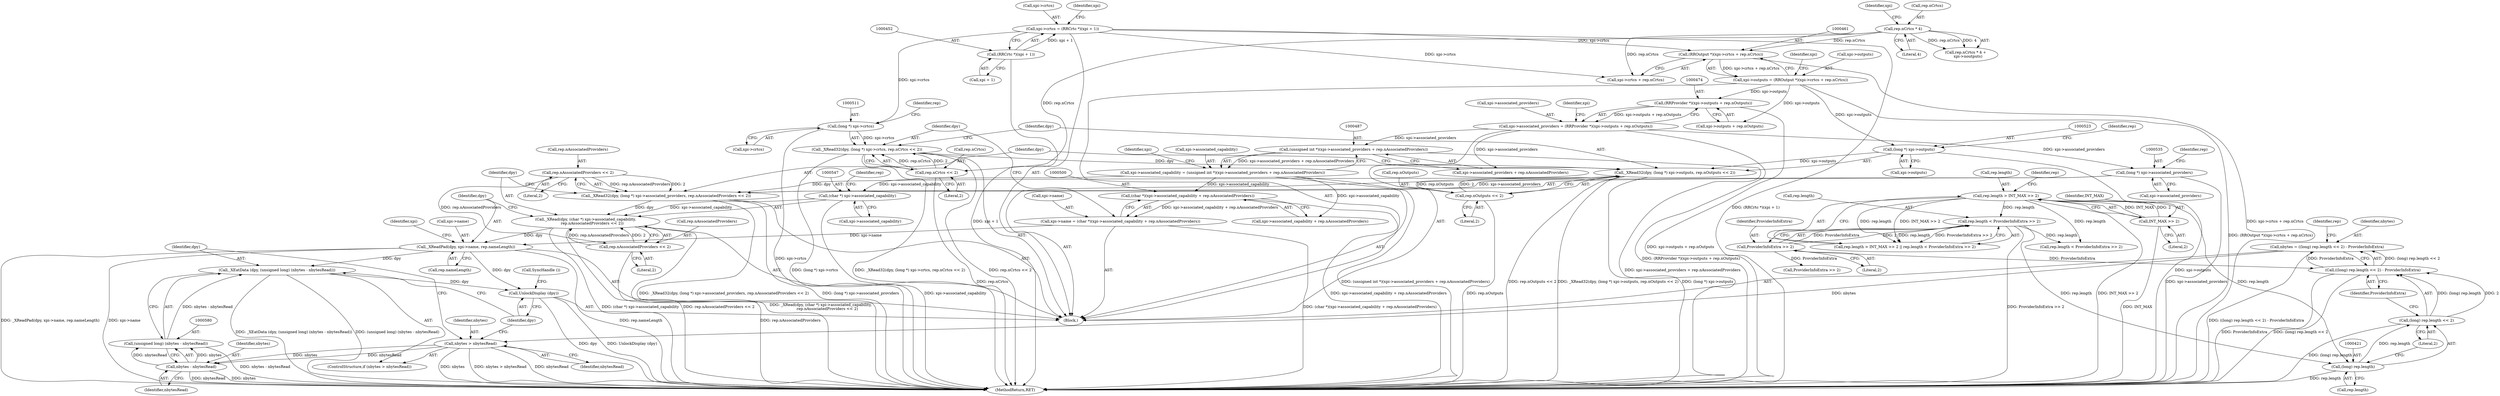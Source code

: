digraph "0_libXrandr_a0df3e1c7728205e5c7650b2e6dce684139254a6_1@pointer" {
"1000577" [label="(Call,_XEatData (dpy, (unsigned long) (nbytes - nbytesRead)))"];
"1000556" [label="(Call,_XReadPad(dpy, xpi->name, rep.nameLength))"];
"1000544" [label="(Call,_XRead(dpy, (char *) xpi->associated_capability,\n           rep.nAssociatedProviders << 2))"];
"1000532" [label="(Call,_XRead32(dpy, (long *) xpi->associated_providers, rep.nAssociatedProviders << 2))"];
"1000520" [label="(Call,_XRead32(dpy, (long *) xpi->outputs, rep.nOutputs << 2))"];
"1000508" [label="(Call,_XRead32(dpy, (long *) xpi->crtcs, rep.nCrtcs << 2))"];
"1000510" [label="(Call,(long *) xpi->crtcs)"];
"1000447" [label="(Call,xpi->crtcs = (RRCrtc *)(xpi + 1))"];
"1000451" [label="(Call,(RRCrtc *)(xpi + 1))"];
"1000515" [label="(Call,rep.nCrtcs << 2)"];
"1000429" [label="(Call,rep.nCrtcs * 4)"];
"1000522" [label="(Call,(long *) xpi->outputs)"];
"1000456" [label="(Call,xpi->outputs = (RROutput *)(xpi->crtcs + rep.nCrtcs))"];
"1000460" [label="(Call,(RROutput *)(xpi->crtcs + rep.nCrtcs))"];
"1000527" [label="(Call,rep.nOutputs << 2)"];
"1000534" [label="(Call,(long *) xpi->associated_providers)"];
"1000469" [label="(Call,xpi->associated_providers = (RRProvider *)(xpi->outputs + rep.nOutputs))"];
"1000473" [label="(Call,(RRProvider *)(xpi->outputs + rep.nOutputs))"];
"1000539" [label="(Call,rep.nAssociatedProviders << 2)"];
"1000546" [label="(Call,(char *) xpi->associated_capability)"];
"1000482" [label="(Call,xpi->associated_capability = (unsigned int *)(xpi->associated_providers + rep.nAssociatedProviders))"];
"1000486" [label="(Call,(unsigned int *)(xpi->associated_providers + rep.nAssociatedProviders))"];
"1000551" [label="(Call,rep.nAssociatedProviders << 2)"];
"1000495" [label="(Call,xpi->name = (char *)(xpi->associated_capability + rep.nAssociatedProviders))"];
"1000499" [label="(Call,(char *)(xpi->associated_capability + rep.nAssociatedProviders))"];
"1000579" [label="(Call,(unsigned long) (nbytes - nbytesRead))"];
"1000581" [label="(Call,nbytes - nbytesRead)"];
"1000574" [label="(Call,nbytes > nbytesRead)"];
"1000416" [label="(Call,nbytes = ((long) rep.length << 2) - ProviderInfoExtra)"];
"1000418" [label="(Call,((long) rep.length << 2) - ProviderInfoExtra)"];
"1000419" [label="(Call,(long) rep.length << 2)"];
"1000420" [label="(Call,(long) rep.length)"];
"1000373" [label="(Call,rep.length > INT_MAX >> 2)"];
"1000377" [label="(Call,INT_MAX >> 2)"];
"1000380" [label="(Call,rep.length < ProviderInfoExtra >> 2)"];
"1000384" [label="(Call,ProviderInfoExtra >> 2)"];
"1000584" [label="(Call,UnlockDisplay (dpy))"];
"1000501" [label="(Call,xpi->associated_capability + rep.nAssociatedProviders)"];
"1000422" [label="(Call,rep.length)"];
"1000546" [label="(Call,(char *) xpi->associated_capability)"];
"1000393" [label="(Call,ProviderInfoExtra >> 2)"];
"1000384" [label="(Call,ProviderInfoExtra >> 2)"];
"1000378" [label="(Identifier,INT_MAX)"];
"1000484" [label="(Identifier,xpi)"];
"1000482" [label="(Call,xpi->associated_capability = (unsigned int *)(xpi->associated_providers + rep.nAssociatedProviders))"];
"1000448" [label="(Call,xpi->crtcs)"];
"1000435" [label="(Identifier,xpi)"];
"1000584" [label="(Call,UnlockDisplay (dpy))"];
"1000577" [label="(Call,_XEatData (dpy, (unsigned long) (nbytes - nbytesRead)))"];
"1000529" [label="(Identifier,rep)"];
"1000473" [label="(Call,(RRProvider *)(xpi->outputs + rep.nOutputs))"];
"1000377" [label="(Call,INT_MAX >> 2)"];
"1000527" [label="(Call,rep.nOutputs << 2)"];
"1000471" [label="(Identifier,xpi)"];
"1000576" [label="(Identifier,nbytesRead)"];
"1000419" [label="(Call,(long) rep.length << 2)"];
"1000426" [label="(Identifier,ProviderInfoExtra)"];
"1000469" [label="(Call,xpi->associated_providers = (RRProvider *)(xpi->outputs + rep.nOutputs))"];
"1000582" [label="(Identifier,nbytes)"];
"1000534" [label="(Call,(long *) xpi->associated_providers)"];
"1000512" [label="(Call,xpi->crtcs)"];
"1000508" [label="(Call,_XRead32(dpy, (long *) xpi->crtcs, rep.nCrtcs << 2))"];
"1000495" [label="(Call,xpi->name = (char *)(xpi->associated_capability + rep.nAssociatedProviders))"];
"1000591" [label="(MethodReturn,RET)"];
"1000540" [label="(Call,rep.nAssociatedProviders)"];
"1000380" [label="(Call,rep.length < ProviderInfoExtra >> 2)"];
"1000515" [label="(Call,rep.nCrtcs << 2)"];
"1000531" [label="(Literal,2)"];
"1000522" [label="(Call,(long *) xpi->outputs)"];
"1000497" [label="(Identifier,xpi)"];
"1000374" [label="(Call,rep.length)"];
"1000382" [label="(Identifier,rep)"];
"1000430" [label="(Call,rep.nCrtcs)"];
"1000373" [label="(Call,rep.length > INT_MAX >> 2)"];
"1000532" [label="(Call,_XRead32(dpy, (long *) xpi->associated_providers, rep.nAssociatedProviders << 2))"];
"1000528" [label="(Call,rep.nOutputs)"];
"1000475" [label="(Call,xpi->outputs + rep.nOutputs)"];
"1000499" [label="(Call,(char *)(xpi->associated_capability + rep.nAssociatedProviders))"];
"1000555" [label="(Literal,2)"];
"1000541" [label="(Identifier,rep)"];
"1000536" [label="(Call,xpi->associated_providers)"];
"1000418" [label="(Call,((long) rep.length << 2) - ProviderInfoExtra)"];
"1000574" [label="(Call,nbytes > nbytesRead)"];
"1000456" [label="(Call,xpi->outputs = (RROutput *)(xpi->crtcs + rep.nCrtcs))"];
"1000417" [label="(Identifier,nbytes)"];
"1000510" [label="(Call,(long *) xpi->crtcs)"];
"1000381" [label="(Call,rep.length)"];
"1000385" [label="(Identifier,ProviderInfoExtra)"];
"1000575" [label="(Identifier,nbytes)"];
"1000557" [label="(Identifier,dpy)"];
"1000551" [label="(Call,rep.nAssociatedProviders << 2)"];
"1000488" [label="(Call,xpi->associated_providers + rep.nAssociatedProviders)"];
"1000483" [label="(Call,xpi->associated_capability)"];
"1000579" [label="(Call,(unsigned long) (nbytes - nbytesRead))"];
"1000451" [label="(Call,(RRCrtc *)(xpi + 1))"];
"1000520" [label="(Call,_XRead32(dpy, (long *) xpi->outputs, rep.nOutputs << 2))"];
"1000470" [label="(Call,xpi->associated_providers)"];
"1000457" [label="(Call,xpi->outputs)"];
"1000496" [label="(Call,xpi->name)"];
"1000558" [label="(Call,xpi->name)"];
"1000458" [label="(Identifier,xpi)"];
"1000553" [label="(Identifier,rep)"];
"1000545" [label="(Identifier,dpy)"];
"1000585" [label="(Identifier,dpy)"];
"1000567" [label="(Identifier,xpi)"];
"1000583" [label="(Identifier,nbytesRead)"];
"1000519" [label="(Literal,2)"];
"1000429" [label="(Call,rep.nCrtcs * 4)"];
"1000581" [label="(Call,nbytes - nbytesRead)"];
"1000453" [label="(Call,xpi + 1)"];
"1000431" [label="(Identifier,rep)"];
"1000586" [label="(Call,SyncHandle ())"];
"1000509" [label="(Identifier,dpy)"];
"1000460" [label="(Call,(RROutput *)(xpi->crtcs + rep.nCrtcs))"];
"1000578" [label="(Identifier,dpy)"];
"1000524" [label="(Call,xpi->outputs)"];
"1000486" [label="(Call,(unsigned int *)(xpi->associated_providers + rep.nAssociatedProviders))"];
"1000543" [label="(Literal,2)"];
"1000539" [label="(Call,rep.nAssociatedProviders << 2)"];
"1000386" [label="(Literal,2)"];
"1000433" [label="(Literal,4)"];
"1000425" [label="(Literal,2)"];
"1000552" [label="(Call,rep.nAssociatedProviders)"];
"1000416" [label="(Call,nbytes = ((long) rep.length << 2) - ProviderInfoExtra)"];
"1000447" [label="(Call,xpi->crtcs = (RRCrtc *)(xpi + 1))"];
"1000517" [label="(Identifier,rep)"];
"1000516" [label="(Call,rep.nCrtcs)"];
"1000556" [label="(Call,_XReadPad(dpy, xpi->name, rep.nameLength))"];
"1000389" [label="(Call,rep.length < ProviderInfoExtra >> 2)"];
"1000372" [label="(Call,rep.length > INT_MAX >> 2 || rep.length < ProviderInfoExtra >> 2)"];
"1000533" [label="(Identifier,dpy)"];
"1000462" [label="(Call,xpi->crtcs + rep.nCrtcs)"];
"1000428" [label="(Call,rep.nCrtcs * 4 +\n    xpi->noutputs)"];
"1000544" [label="(Call,_XRead(dpy, (char *) xpi->associated_capability,\n           rep.nAssociatedProviders << 2))"];
"1000548" [label="(Call,xpi->associated_capability)"];
"1000573" [label="(ControlStructure,if (nbytes > nbytesRead))"];
"1000379" [label="(Literal,2)"];
"1000105" [label="(Block,)"];
"1000561" [label="(Call,rep.nameLength)"];
"1000521" [label="(Identifier,dpy)"];
"1000420" [label="(Call,(long) rep.length)"];
"1000577" -> "1000573"  [label="AST: "];
"1000577" -> "1000579"  [label="CFG: "];
"1000578" -> "1000577"  [label="AST: "];
"1000579" -> "1000577"  [label="AST: "];
"1000585" -> "1000577"  [label="CFG: "];
"1000577" -> "1000591"  [label="DDG: (unsigned long) (nbytes - nbytesRead)"];
"1000577" -> "1000591"  [label="DDG: _XEatData (dpy, (unsigned long) (nbytes - nbytesRead))"];
"1000556" -> "1000577"  [label="DDG: dpy"];
"1000579" -> "1000577"  [label="DDG: nbytes - nbytesRead"];
"1000577" -> "1000584"  [label="DDG: dpy"];
"1000556" -> "1000105"  [label="AST: "];
"1000556" -> "1000561"  [label="CFG: "];
"1000557" -> "1000556"  [label="AST: "];
"1000558" -> "1000556"  [label="AST: "];
"1000561" -> "1000556"  [label="AST: "];
"1000567" -> "1000556"  [label="CFG: "];
"1000556" -> "1000591"  [label="DDG: _XReadPad(dpy, xpi->name, rep.nameLength)"];
"1000556" -> "1000591"  [label="DDG: xpi->name"];
"1000556" -> "1000591"  [label="DDG: rep.nameLength"];
"1000544" -> "1000556"  [label="DDG: dpy"];
"1000495" -> "1000556"  [label="DDG: xpi->name"];
"1000556" -> "1000584"  [label="DDG: dpy"];
"1000544" -> "1000105"  [label="AST: "];
"1000544" -> "1000551"  [label="CFG: "];
"1000545" -> "1000544"  [label="AST: "];
"1000546" -> "1000544"  [label="AST: "];
"1000551" -> "1000544"  [label="AST: "];
"1000557" -> "1000544"  [label="CFG: "];
"1000544" -> "1000591"  [label="DDG: (char *) xpi->associated_capability"];
"1000544" -> "1000591"  [label="DDG: rep.nAssociatedProviders << 2"];
"1000544" -> "1000591"  [label="DDG: _XRead(dpy, (char *) xpi->associated_capability,\n           rep.nAssociatedProviders << 2)"];
"1000532" -> "1000544"  [label="DDG: dpy"];
"1000546" -> "1000544"  [label="DDG: xpi->associated_capability"];
"1000551" -> "1000544"  [label="DDG: rep.nAssociatedProviders"];
"1000551" -> "1000544"  [label="DDG: 2"];
"1000532" -> "1000105"  [label="AST: "];
"1000532" -> "1000539"  [label="CFG: "];
"1000533" -> "1000532"  [label="AST: "];
"1000534" -> "1000532"  [label="AST: "];
"1000539" -> "1000532"  [label="AST: "];
"1000545" -> "1000532"  [label="CFG: "];
"1000532" -> "1000591"  [label="DDG: (long *) xpi->associated_providers"];
"1000532" -> "1000591"  [label="DDG: _XRead32(dpy, (long *) xpi->associated_providers, rep.nAssociatedProviders << 2)"];
"1000520" -> "1000532"  [label="DDG: dpy"];
"1000534" -> "1000532"  [label="DDG: xpi->associated_providers"];
"1000539" -> "1000532"  [label="DDG: rep.nAssociatedProviders"];
"1000539" -> "1000532"  [label="DDG: 2"];
"1000520" -> "1000105"  [label="AST: "];
"1000520" -> "1000527"  [label="CFG: "];
"1000521" -> "1000520"  [label="AST: "];
"1000522" -> "1000520"  [label="AST: "];
"1000527" -> "1000520"  [label="AST: "];
"1000533" -> "1000520"  [label="CFG: "];
"1000520" -> "1000591"  [label="DDG: _XRead32(dpy, (long *) xpi->outputs, rep.nOutputs << 2)"];
"1000520" -> "1000591"  [label="DDG: (long *) xpi->outputs"];
"1000520" -> "1000591"  [label="DDG: rep.nOutputs << 2"];
"1000508" -> "1000520"  [label="DDG: dpy"];
"1000522" -> "1000520"  [label="DDG: xpi->outputs"];
"1000527" -> "1000520"  [label="DDG: rep.nOutputs"];
"1000527" -> "1000520"  [label="DDG: 2"];
"1000508" -> "1000105"  [label="AST: "];
"1000508" -> "1000515"  [label="CFG: "];
"1000509" -> "1000508"  [label="AST: "];
"1000510" -> "1000508"  [label="AST: "];
"1000515" -> "1000508"  [label="AST: "];
"1000521" -> "1000508"  [label="CFG: "];
"1000508" -> "1000591"  [label="DDG: rep.nCrtcs << 2"];
"1000508" -> "1000591"  [label="DDG: (long *) xpi->crtcs"];
"1000508" -> "1000591"  [label="DDG: _XRead32(dpy, (long *) xpi->crtcs, rep.nCrtcs << 2)"];
"1000510" -> "1000508"  [label="DDG: xpi->crtcs"];
"1000515" -> "1000508"  [label="DDG: rep.nCrtcs"];
"1000515" -> "1000508"  [label="DDG: 2"];
"1000510" -> "1000512"  [label="CFG: "];
"1000511" -> "1000510"  [label="AST: "];
"1000512" -> "1000510"  [label="AST: "];
"1000517" -> "1000510"  [label="CFG: "];
"1000510" -> "1000591"  [label="DDG: xpi->crtcs"];
"1000447" -> "1000510"  [label="DDG: xpi->crtcs"];
"1000447" -> "1000105"  [label="AST: "];
"1000447" -> "1000451"  [label="CFG: "];
"1000448" -> "1000447"  [label="AST: "];
"1000451" -> "1000447"  [label="AST: "];
"1000458" -> "1000447"  [label="CFG: "];
"1000447" -> "1000591"  [label="DDG: (RRCrtc *)(xpi + 1)"];
"1000451" -> "1000447"  [label="DDG: xpi + 1"];
"1000447" -> "1000460"  [label="DDG: xpi->crtcs"];
"1000447" -> "1000462"  [label="DDG: xpi->crtcs"];
"1000451" -> "1000453"  [label="CFG: "];
"1000452" -> "1000451"  [label="AST: "];
"1000453" -> "1000451"  [label="AST: "];
"1000451" -> "1000591"  [label="DDG: xpi + 1"];
"1000515" -> "1000519"  [label="CFG: "];
"1000516" -> "1000515"  [label="AST: "];
"1000519" -> "1000515"  [label="AST: "];
"1000515" -> "1000591"  [label="DDG: rep.nCrtcs"];
"1000429" -> "1000515"  [label="DDG: rep.nCrtcs"];
"1000429" -> "1000428"  [label="AST: "];
"1000429" -> "1000433"  [label="CFG: "];
"1000430" -> "1000429"  [label="AST: "];
"1000433" -> "1000429"  [label="AST: "];
"1000435" -> "1000429"  [label="CFG: "];
"1000429" -> "1000428"  [label="DDG: rep.nCrtcs"];
"1000429" -> "1000428"  [label="DDG: 4"];
"1000429" -> "1000460"  [label="DDG: rep.nCrtcs"];
"1000429" -> "1000462"  [label="DDG: rep.nCrtcs"];
"1000522" -> "1000524"  [label="CFG: "];
"1000523" -> "1000522"  [label="AST: "];
"1000524" -> "1000522"  [label="AST: "];
"1000529" -> "1000522"  [label="CFG: "];
"1000522" -> "1000591"  [label="DDG: xpi->outputs"];
"1000456" -> "1000522"  [label="DDG: xpi->outputs"];
"1000456" -> "1000105"  [label="AST: "];
"1000456" -> "1000460"  [label="CFG: "];
"1000457" -> "1000456"  [label="AST: "];
"1000460" -> "1000456"  [label="AST: "];
"1000471" -> "1000456"  [label="CFG: "];
"1000456" -> "1000591"  [label="DDG: (RROutput *)(xpi->crtcs + rep.nCrtcs)"];
"1000460" -> "1000456"  [label="DDG: xpi->crtcs + rep.nCrtcs"];
"1000456" -> "1000473"  [label="DDG: xpi->outputs"];
"1000456" -> "1000475"  [label="DDG: xpi->outputs"];
"1000460" -> "1000462"  [label="CFG: "];
"1000461" -> "1000460"  [label="AST: "];
"1000462" -> "1000460"  [label="AST: "];
"1000460" -> "1000591"  [label="DDG: xpi->crtcs + rep.nCrtcs"];
"1000527" -> "1000531"  [label="CFG: "];
"1000528" -> "1000527"  [label="AST: "];
"1000531" -> "1000527"  [label="AST: "];
"1000527" -> "1000591"  [label="DDG: rep.nOutputs"];
"1000534" -> "1000536"  [label="CFG: "];
"1000535" -> "1000534"  [label="AST: "];
"1000536" -> "1000534"  [label="AST: "];
"1000541" -> "1000534"  [label="CFG: "];
"1000534" -> "1000591"  [label="DDG: xpi->associated_providers"];
"1000469" -> "1000534"  [label="DDG: xpi->associated_providers"];
"1000469" -> "1000105"  [label="AST: "];
"1000469" -> "1000473"  [label="CFG: "];
"1000470" -> "1000469"  [label="AST: "];
"1000473" -> "1000469"  [label="AST: "];
"1000484" -> "1000469"  [label="CFG: "];
"1000469" -> "1000591"  [label="DDG: (RRProvider *)(xpi->outputs + rep.nOutputs)"];
"1000473" -> "1000469"  [label="DDG: xpi->outputs + rep.nOutputs"];
"1000469" -> "1000486"  [label="DDG: xpi->associated_providers"];
"1000469" -> "1000488"  [label="DDG: xpi->associated_providers"];
"1000473" -> "1000475"  [label="CFG: "];
"1000474" -> "1000473"  [label="AST: "];
"1000475" -> "1000473"  [label="AST: "];
"1000473" -> "1000591"  [label="DDG: xpi->outputs + rep.nOutputs"];
"1000539" -> "1000543"  [label="CFG: "];
"1000540" -> "1000539"  [label="AST: "];
"1000543" -> "1000539"  [label="AST: "];
"1000539" -> "1000551"  [label="DDG: rep.nAssociatedProviders"];
"1000546" -> "1000548"  [label="CFG: "];
"1000547" -> "1000546"  [label="AST: "];
"1000548" -> "1000546"  [label="AST: "];
"1000553" -> "1000546"  [label="CFG: "];
"1000546" -> "1000591"  [label="DDG: xpi->associated_capability"];
"1000482" -> "1000546"  [label="DDG: xpi->associated_capability"];
"1000482" -> "1000105"  [label="AST: "];
"1000482" -> "1000486"  [label="CFG: "];
"1000483" -> "1000482"  [label="AST: "];
"1000486" -> "1000482"  [label="AST: "];
"1000497" -> "1000482"  [label="CFG: "];
"1000482" -> "1000591"  [label="DDG: (unsigned int *)(xpi->associated_providers + rep.nAssociatedProviders)"];
"1000486" -> "1000482"  [label="DDG: xpi->associated_providers + rep.nAssociatedProviders"];
"1000482" -> "1000499"  [label="DDG: xpi->associated_capability"];
"1000482" -> "1000501"  [label="DDG: xpi->associated_capability"];
"1000486" -> "1000488"  [label="CFG: "];
"1000487" -> "1000486"  [label="AST: "];
"1000488" -> "1000486"  [label="AST: "];
"1000486" -> "1000591"  [label="DDG: xpi->associated_providers + rep.nAssociatedProviders"];
"1000551" -> "1000555"  [label="CFG: "];
"1000552" -> "1000551"  [label="AST: "];
"1000555" -> "1000551"  [label="AST: "];
"1000551" -> "1000591"  [label="DDG: rep.nAssociatedProviders"];
"1000495" -> "1000105"  [label="AST: "];
"1000495" -> "1000499"  [label="CFG: "];
"1000496" -> "1000495"  [label="AST: "];
"1000499" -> "1000495"  [label="AST: "];
"1000509" -> "1000495"  [label="CFG: "];
"1000495" -> "1000591"  [label="DDG: (char *)(xpi->associated_capability + rep.nAssociatedProviders)"];
"1000499" -> "1000495"  [label="DDG: xpi->associated_capability + rep.nAssociatedProviders"];
"1000499" -> "1000501"  [label="CFG: "];
"1000500" -> "1000499"  [label="AST: "];
"1000501" -> "1000499"  [label="AST: "];
"1000499" -> "1000591"  [label="DDG: xpi->associated_capability + rep.nAssociatedProviders"];
"1000579" -> "1000581"  [label="CFG: "];
"1000580" -> "1000579"  [label="AST: "];
"1000581" -> "1000579"  [label="AST: "];
"1000579" -> "1000591"  [label="DDG: nbytes - nbytesRead"];
"1000581" -> "1000579"  [label="DDG: nbytes"];
"1000581" -> "1000579"  [label="DDG: nbytesRead"];
"1000581" -> "1000583"  [label="CFG: "];
"1000582" -> "1000581"  [label="AST: "];
"1000583" -> "1000581"  [label="AST: "];
"1000581" -> "1000591"  [label="DDG: nbytesRead"];
"1000581" -> "1000591"  [label="DDG: nbytes"];
"1000574" -> "1000581"  [label="DDG: nbytes"];
"1000574" -> "1000581"  [label="DDG: nbytesRead"];
"1000574" -> "1000573"  [label="AST: "];
"1000574" -> "1000576"  [label="CFG: "];
"1000575" -> "1000574"  [label="AST: "];
"1000576" -> "1000574"  [label="AST: "];
"1000578" -> "1000574"  [label="CFG: "];
"1000585" -> "1000574"  [label="CFG: "];
"1000574" -> "1000591"  [label="DDG: nbytes"];
"1000574" -> "1000591"  [label="DDG: nbytes > nbytesRead"];
"1000574" -> "1000591"  [label="DDG: nbytesRead"];
"1000416" -> "1000574"  [label="DDG: nbytes"];
"1000416" -> "1000105"  [label="AST: "];
"1000416" -> "1000418"  [label="CFG: "];
"1000417" -> "1000416"  [label="AST: "];
"1000418" -> "1000416"  [label="AST: "];
"1000431" -> "1000416"  [label="CFG: "];
"1000416" -> "1000591"  [label="DDG: ((long) rep.length << 2) - ProviderInfoExtra"];
"1000418" -> "1000416"  [label="DDG: (long) rep.length << 2"];
"1000418" -> "1000416"  [label="DDG: ProviderInfoExtra"];
"1000418" -> "1000426"  [label="CFG: "];
"1000419" -> "1000418"  [label="AST: "];
"1000426" -> "1000418"  [label="AST: "];
"1000418" -> "1000591"  [label="DDG: ProviderInfoExtra"];
"1000418" -> "1000591"  [label="DDG: (long) rep.length << 2"];
"1000419" -> "1000418"  [label="DDG: (long) rep.length"];
"1000419" -> "1000418"  [label="DDG: 2"];
"1000384" -> "1000418"  [label="DDG: ProviderInfoExtra"];
"1000419" -> "1000425"  [label="CFG: "];
"1000420" -> "1000419"  [label="AST: "];
"1000425" -> "1000419"  [label="AST: "];
"1000426" -> "1000419"  [label="CFG: "];
"1000419" -> "1000591"  [label="DDG: (long) rep.length"];
"1000420" -> "1000419"  [label="DDG: rep.length"];
"1000420" -> "1000422"  [label="CFG: "];
"1000421" -> "1000420"  [label="AST: "];
"1000422" -> "1000420"  [label="AST: "];
"1000425" -> "1000420"  [label="CFG: "];
"1000420" -> "1000591"  [label="DDG: rep.length"];
"1000373" -> "1000420"  [label="DDG: rep.length"];
"1000380" -> "1000420"  [label="DDG: rep.length"];
"1000373" -> "1000372"  [label="AST: "];
"1000373" -> "1000377"  [label="CFG: "];
"1000374" -> "1000373"  [label="AST: "];
"1000377" -> "1000373"  [label="AST: "];
"1000382" -> "1000373"  [label="CFG: "];
"1000372" -> "1000373"  [label="CFG: "];
"1000373" -> "1000591"  [label="DDG: INT_MAX >> 2"];
"1000373" -> "1000372"  [label="DDG: rep.length"];
"1000373" -> "1000372"  [label="DDG: INT_MAX >> 2"];
"1000377" -> "1000373"  [label="DDG: INT_MAX"];
"1000377" -> "1000373"  [label="DDG: 2"];
"1000373" -> "1000380"  [label="DDG: rep.length"];
"1000373" -> "1000389"  [label="DDG: rep.length"];
"1000377" -> "1000379"  [label="CFG: "];
"1000378" -> "1000377"  [label="AST: "];
"1000379" -> "1000377"  [label="AST: "];
"1000377" -> "1000591"  [label="DDG: INT_MAX"];
"1000380" -> "1000372"  [label="AST: "];
"1000380" -> "1000384"  [label="CFG: "];
"1000381" -> "1000380"  [label="AST: "];
"1000384" -> "1000380"  [label="AST: "];
"1000372" -> "1000380"  [label="CFG: "];
"1000380" -> "1000591"  [label="DDG: ProviderInfoExtra >> 2"];
"1000380" -> "1000372"  [label="DDG: rep.length"];
"1000380" -> "1000372"  [label="DDG: ProviderInfoExtra >> 2"];
"1000384" -> "1000380"  [label="DDG: ProviderInfoExtra"];
"1000384" -> "1000380"  [label="DDG: 2"];
"1000380" -> "1000389"  [label="DDG: rep.length"];
"1000384" -> "1000386"  [label="CFG: "];
"1000385" -> "1000384"  [label="AST: "];
"1000386" -> "1000384"  [label="AST: "];
"1000384" -> "1000393"  [label="DDG: ProviderInfoExtra"];
"1000584" -> "1000105"  [label="AST: "];
"1000584" -> "1000585"  [label="CFG: "];
"1000585" -> "1000584"  [label="AST: "];
"1000586" -> "1000584"  [label="CFG: "];
"1000584" -> "1000591"  [label="DDG: UnlockDisplay (dpy)"];
"1000584" -> "1000591"  [label="DDG: dpy"];
}
